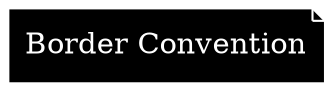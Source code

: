 digraph source {
  graph [ rankdir = LR ];
  "1014" [ shape = note, label = "Border Convention", style = "filled", fillcolor = "black", color = "white", fontcolor = "white" ];
}
